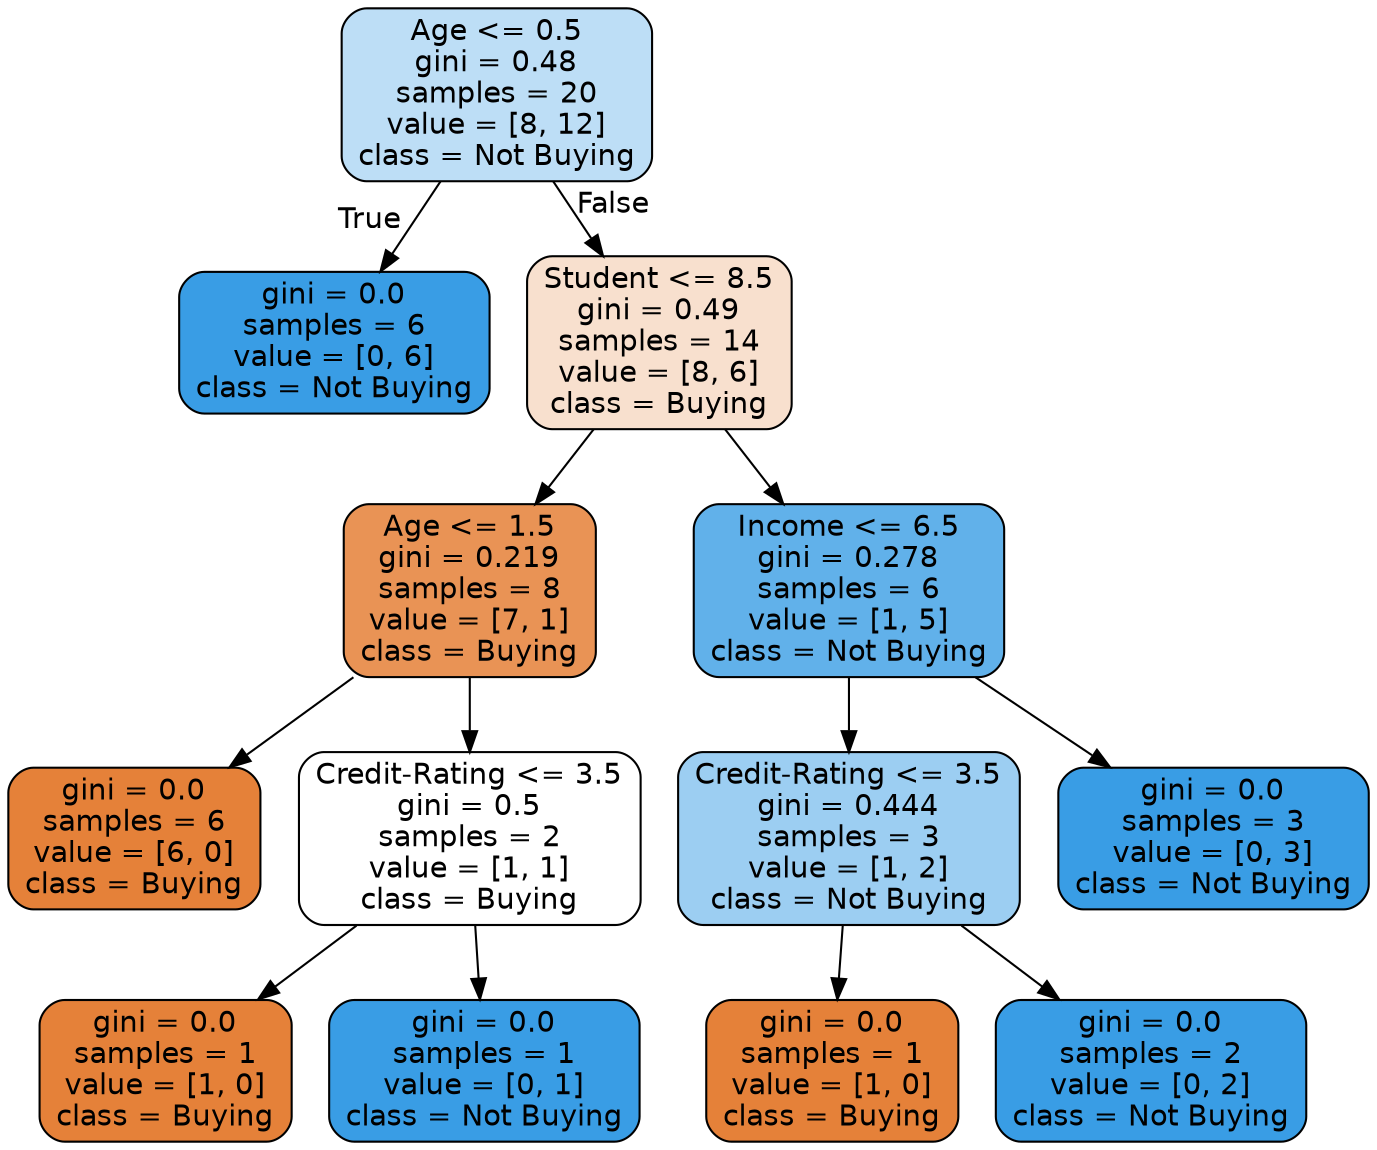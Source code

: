 digraph Tree {
node [shape=box, style="filled, rounded", color="black", fontname=helvetica] ;
edge [fontname=helvetica] ;
0 [label="Age <= 0.5\ngini = 0.48\nsamples = 20\nvalue = [8, 12]\nclass = Not Buying", fillcolor="#bddef6"] ;
1 [label="gini = 0.0\nsamples = 6\nvalue = [0, 6]\nclass = Not Buying", fillcolor="#399de5"] ;
0 -> 1 [labeldistance=2.5, labelangle=45, headlabel="True"] ;
2 [label="Student <= 8.5\ngini = 0.49\nsamples = 14\nvalue = [8, 6]\nclass = Buying", fillcolor="#f8e0ce"] ;
0 -> 2 [labeldistance=2.5, labelangle=-45, headlabel="False"] ;
3 [label="Age <= 1.5\ngini = 0.219\nsamples = 8\nvalue = [7, 1]\nclass = Buying", fillcolor="#e99355"] ;
2 -> 3 ;
4 [label="gini = 0.0\nsamples = 6\nvalue = [6, 0]\nclass = Buying", fillcolor="#e58139"] ;
3 -> 4 ;
5 [label="Credit-Rating <= 3.5\ngini = 0.5\nsamples = 2\nvalue = [1, 1]\nclass = Buying", fillcolor="#ffffff"] ;
3 -> 5 ;
6 [label="gini = 0.0\nsamples = 1\nvalue = [1, 0]\nclass = Buying", fillcolor="#e58139"] ;
5 -> 6 ;
7 [label="gini = 0.0\nsamples = 1\nvalue = [0, 1]\nclass = Not Buying", fillcolor="#399de5"] ;
5 -> 7 ;
8 [label="Income <= 6.5\ngini = 0.278\nsamples = 6\nvalue = [1, 5]\nclass = Not Buying", fillcolor="#61b1ea"] ;
2 -> 8 ;
9 [label="Credit-Rating <= 3.5\ngini = 0.444\nsamples = 3\nvalue = [1, 2]\nclass = Not Buying", fillcolor="#9ccef2"] ;
8 -> 9 ;
10 [label="gini = 0.0\nsamples = 1\nvalue = [1, 0]\nclass = Buying", fillcolor="#e58139"] ;
9 -> 10 ;
11 [label="gini = 0.0\nsamples = 2\nvalue = [0, 2]\nclass = Not Buying", fillcolor="#399de5"] ;
9 -> 11 ;
12 [label="gini = 0.0\nsamples = 3\nvalue = [0, 3]\nclass = Not Buying", fillcolor="#399de5"] ;
8 -> 12 ;
}